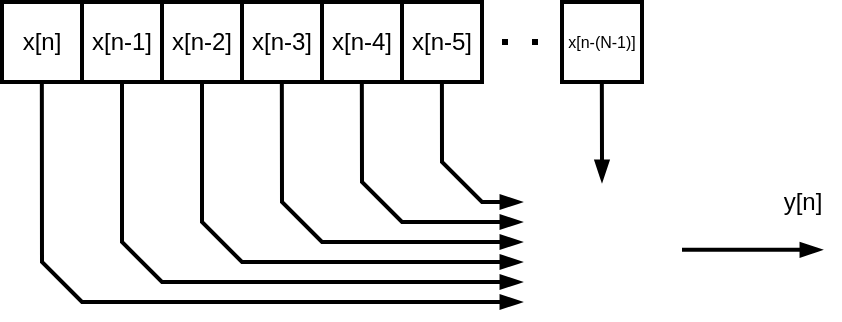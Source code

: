 <mxfile compressed="false" version="20.0.3" type="github">
  <diagram id="8bbJCWgLKpiLhmCPaEWU" name="Page-1">
    <mxGraphModel dx="988" dy="665" grid="1" gridSize="10" guides="1" tooltips="1" connect="0" arrows="1" fold="1" page="1" pageScale="1" pageWidth="1169" pageHeight="827" math="0" shadow="0">
      <root>
        <mxCell id="0" />
        <mxCell id="1" parent="0" />
        <mxCell id="HRD3fttDgB3bU4ztWuwS-48" value="" style="shape=table;startSize=0;container=1;collapsible=0;childLayout=tableLayout;rounded=1;strokeWidth=2;fontSize=6;" parent="1" vertex="1">
          <mxGeometry x="40" y="30" width="240" height="40" as="geometry" />
        </mxCell>
        <mxCell id="HRD3fttDgB3bU4ztWuwS-49" value="" style="shape=tableRow;horizontal=0;startSize=0;swimlaneHead=0;swimlaneBody=0;top=0;left=0;bottom=0;right=0;collapsible=0;dropTarget=0;fillColor=none;points=[[0,0.5],[1,0.5]];portConstraint=eastwest;rounded=1;strokeWidth=2;" parent="HRD3fttDgB3bU4ztWuwS-48" vertex="1">
          <mxGeometry width="240" height="40" as="geometry" />
        </mxCell>
        <mxCell id="HRD3fttDgB3bU4ztWuwS-50" value="x[n]" style="shape=partialRectangle;html=1;whiteSpace=wrap;connectable=0;overflow=hidden;fillColor=none;top=0;left=0;bottom=0;right=0;pointerEvents=1;rounded=1;strokeWidth=2;" parent="HRD3fttDgB3bU4ztWuwS-49" vertex="1">
          <mxGeometry width="40" height="40" as="geometry">
            <mxRectangle width="40" height="40" as="alternateBounds" />
          </mxGeometry>
        </mxCell>
        <mxCell id="HRD3fttDgB3bU4ztWuwS-51" value="x[n-1]" style="shape=partialRectangle;html=1;whiteSpace=wrap;connectable=0;overflow=hidden;fillColor=none;top=0;left=0;bottom=0;right=0;pointerEvents=1;rounded=1;strokeWidth=2;" parent="HRD3fttDgB3bU4ztWuwS-49" vertex="1">
          <mxGeometry x="40" width="40" height="40" as="geometry">
            <mxRectangle width="40" height="40" as="alternateBounds" />
          </mxGeometry>
        </mxCell>
        <mxCell id="HRD3fttDgB3bU4ztWuwS-52" value="&lt;span style=&quot;&quot;&gt;x[n-2]&lt;/span&gt;" style="shape=partialRectangle;html=1;whiteSpace=wrap;connectable=0;overflow=hidden;fillColor=none;top=0;left=0;bottom=0;right=0;pointerEvents=1;rounded=1;strokeWidth=2;" parent="HRD3fttDgB3bU4ztWuwS-49" vertex="1">
          <mxGeometry x="80" width="40" height="40" as="geometry">
            <mxRectangle width="40" height="40" as="alternateBounds" />
          </mxGeometry>
        </mxCell>
        <mxCell id="HRD3fttDgB3bU4ztWuwS-63" value="&lt;span style=&quot;&quot;&gt;x[n-3]&lt;/span&gt;" style="shape=partialRectangle;html=1;whiteSpace=wrap;connectable=0;overflow=hidden;fillColor=none;top=0;left=0;bottom=0;right=0;pointerEvents=1;rounded=1;strokeWidth=2;" parent="HRD3fttDgB3bU4ztWuwS-49" vertex="1">
          <mxGeometry x="120" width="40" height="40" as="geometry">
            <mxRectangle width="40" height="40" as="alternateBounds" />
          </mxGeometry>
        </mxCell>
        <mxCell id="HRD3fttDgB3bU4ztWuwS-64" value="&lt;span style=&quot;&quot;&gt;x[n-4]&lt;/span&gt;" style="shape=partialRectangle;html=1;whiteSpace=wrap;connectable=0;overflow=hidden;fillColor=none;top=0;left=0;bottom=0;right=0;pointerEvents=1;rounded=1;strokeWidth=2;" parent="HRD3fttDgB3bU4ztWuwS-49" vertex="1">
          <mxGeometry x="160" width="40" height="40" as="geometry">
            <mxRectangle width="40" height="40" as="alternateBounds" />
          </mxGeometry>
        </mxCell>
        <mxCell id="HRD3fttDgB3bU4ztWuwS-71" value="&lt;span style=&quot;&quot;&gt;x[n-5]&lt;/span&gt;" style="shape=partialRectangle;html=1;whiteSpace=wrap;connectable=0;overflow=hidden;fillColor=none;top=0;left=0;bottom=0;right=0;pointerEvents=1;rounded=1;strokeWidth=2;" parent="HRD3fttDgB3bU4ztWuwS-49" vertex="1">
          <mxGeometry x="200" width="40" height="40" as="geometry">
            <mxRectangle width="40" height="40" as="alternateBounds" />
          </mxGeometry>
        </mxCell>
        <mxCell id="HRD3fttDgB3bU4ztWuwS-55" value="" style="shape=image;html=1;verticalAlign=top;verticalLabelPosition=bottom;labelBackgroundColor=#ffffff;imageAspect=0;aspect=fixed;image=https://cdn4.iconfinder.com/data/icons/ionicons/512/icon-ios7-plus-outline-128.png;rounded=1;strokeWidth=2;" parent="1" vertex="1">
          <mxGeometry x="306" y="120" width="68" height="68" as="geometry" />
        </mxCell>
        <mxCell id="HRD3fttDgB3bU4ztWuwS-56" value="" style="shape=table;startSize=0;container=1;collapsible=0;childLayout=tableLayout;rounded=1;strokeWidth=2;fontSize=6;" parent="1" vertex="1">
          <mxGeometry x="320" y="30" width="40" height="40" as="geometry" />
        </mxCell>
        <mxCell id="HRD3fttDgB3bU4ztWuwS-57" value="" style="shape=tableRow;horizontal=0;startSize=0;swimlaneHead=0;swimlaneBody=0;top=0;left=0;bottom=0;right=0;collapsible=0;dropTarget=0;fillColor=none;points=[[0,0.5],[1,0.5]];portConstraint=eastwest;rounded=1;strokeWidth=2;" parent="HRD3fttDgB3bU4ztWuwS-56" vertex="1">
          <mxGeometry width="40" height="40" as="geometry" />
        </mxCell>
        <mxCell id="HRD3fttDgB3bU4ztWuwS-58" value="&lt;span style=&quot;font-size: 8px;&quot;&gt;x[n-(N-1)]&lt;/span&gt;" style="shape=partialRectangle;html=1;whiteSpace=wrap;connectable=0;overflow=hidden;fillColor=none;top=0;left=0;bottom=0;right=0;pointerEvents=1;rounded=1;strokeWidth=2;fontSize=8;" parent="HRD3fttDgB3bU4ztWuwS-57" vertex="1">
          <mxGeometry width="40" height="40" as="geometry">
            <mxRectangle width="40" height="40" as="alternateBounds" />
          </mxGeometry>
        </mxCell>
        <mxCell id="HRD3fttDgB3bU4ztWuwS-67" value="" style="endArrow=blockThin;html=1;rounded=0;exitX=0.083;exitY=0.998;exitDx=0;exitDy=0;exitPerimeter=0;strokeWidth=2;endFill=1;" parent="1" source="HRD3fttDgB3bU4ztWuwS-49" edge="1">
          <mxGeometry width="50" height="50" relative="1" as="geometry">
            <mxPoint x="60" y="80" as="sourcePoint" />
            <mxPoint x="300" y="180" as="targetPoint" />
            <Array as="points">
              <mxPoint x="60" y="160" />
              <mxPoint x="80" y="180" />
            </Array>
          </mxGeometry>
        </mxCell>
        <mxCell id="HRD3fttDgB3bU4ztWuwS-70" value="" style="endArrow=blockThin;html=1;rounded=0;exitX=0.083;exitY=0.998;exitDx=0;exitDy=0;exitPerimeter=0;strokeWidth=2;endFill=1;" parent="1" target="HRD3fttDgB3bU4ztWuwS-55" edge="1">
          <mxGeometry width="50" height="50" relative="1" as="geometry">
            <mxPoint x="339.92" y="70" as="sourcePoint" />
            <mxPoint x="280" y="180" as="targetPoint" />
            <Array as="points">
              <mxPoint x="340.0" y="110.08" />
            </Array>
          </mxGeometry>
        </mxCell>
        <mxCell id="HRD3fttDgB3bU4ztWuwS-72" value="" style="endArrow=blockThin;html=1;rounded=0;exitX=0.083;exitY=0.998;exitDx=0;exitDy=0;exitPerimeter=0;strokeWidth=2;endFill=1;" parent="1" edge="1">
          <mxGeometry width="50" height="50" relative="1" as="geometry">
            <mxPoint x="100.0" y="70.0" as="sourcePoint" />
            <mxPoint x="300" y="170" as="targetPoint" />
            <Array as="points">
              <mxPoint x="100" y="150" />
              <mxPoint x="120" y="170" />
            </Array>
          </mxGeometry>
        </mxCell>
        <mxCell id="HRD3fttDgB3bU4ztWuwS-73" value="" style="endArrow=blockThin;html=1;rounded=0;strokeWidth=2;endFill=1;" parent="1" edge="1">
          <mxGeometry width="50" height="50" relative="1" as="geometry">
            <mxPoint x="140" y="70" as="sourcePoint" />
            <mxPoint x="300" y="160" as="targetPoint" />
            <Array as="points">
              <mxPoint x="140" y="140" />
              <mxPoint x="160" y="160" />
            </Array>
          </mxGeometry>
        </mxCell>
        <mxCell id="HRD3fttDgB3bU4ztWuwS-74" value="" style="endArrow=blockThin;html=1;rounded=0;exitX=0.083;exitY=0.998;exitDx=0;exitDy=0;exitPerimeter=0;strokeWidth=2;endFill=1;" parent="1" edge="1">
          <mxGeometry width="50" height="50" relative="1" as="geometry">
            <mxPoint x="179.92" y="70" as="sourcePoint" />
            <mxPoint x="300" y="150" as="targetPoint" />
            <Array as="points">
              <mxPoint x="180" y="130" />
              <mxPoint x="200" y="150" />
            </Array>
          </mxGeometry>
        </mxCell>
        <mxCell id="HRD3fttDgB3bU4ztWuwS-75" value="" style="endArrow=blockThin;html=1;rounded=0;exitX=0.083;exitY=0.998;exitDx=0;exitDy=0;exitPerimeter=0;strokeWidth=2;endFill=1;" parent="1" edge="1">
          <mxGeometry width="50" height="50" relative="1" as="geometry">
            <mxPoint x="219.92" y="70" as="sourcePoint" />
            <mxPoint x="300" y="140" as="targetPoint" />
            <Array as="points">
              <mxPoint x="220" y="120" />
              <mxPoint x="240" y="140" />
            </Array>
          </mxGeometry>
        </mxCell>
        <mxCell id="HRD3fttDgB3bU4ztWuwS-76" value="" style="endArrow=blockThin;html=1;rounded=0;strokeWidth=2;endFill=1;" parent="1" edge="1">
          <mxGeometry width="50" height="50" relative="1" as="geometry">
            <mxPoint x="380" y="153.9" as="sourcePoint" />
            <mxPoint x="450" y="153.9" as="targetPoint" />
            <Array as="points">
              <mxPoint x="380.08" y="153.98" />
            </Array>
          </mxGeometry>
        </mxCell>
        <mxCell id="HRD3fttDgB3bU4ztWuwS-80" value="y[n]" style="edgeLabel;html=1;align=center;verticalAlign=middle;resizable=0;points=[];fontSize=12;" parent="HRD3fttDgB3bU4ztWuwS-76" vertex="1" connectable="0">
          <mxGeometry x="0.233" y="1" relative="1" as="geometry">
            <mxPoint x="17" y="-23" as="offset" />
          </mxGeometry>
        </mxCell>
        <mxCell id="HRD3fttDgB3bU4ztWuwS-77" value="" style="endArrow=none;dashed=1;html=1;dashPattern=1 4;strokeWidth=3;rounded=0;" parent="1" edge="1">
          <mxGeometry width="50" height="50" relative="1" as="geometry">
            <mxPoint x="290" y="50" as="sourcePoint" />
            <mxPoint x="310" y="50" as="targetPoint" />
          </mxGeometry>
        </mxCell>
        <mxCell id="HRD3fttDgB3bU4ztWuwS-81" value="" style="endArrow=blockThin;html=1;rounded=0;exitX=0.083;exitY=0.998;exitDx=0;exitDy=0;exitPerimeter=0;strokeWidth=2;endFill=1;" parent="1" edge="1">
          <mxGeometry width="50" height="50" relative="1" as="geometry">
            <mxPoint x="259.96" y="70" as="sourcePoint" />
            <mxPoint x="300" y="130" as="targetPoint" />
            <Array as="points">
              <mxPoint x="260" y="110" />
              <mxPoint x="280" y="130" />
            </Array>
          </mxGeometry>
        </mxCell>
      </root>
    </mxGraphModel>
  </diagram>
</mxfile>
